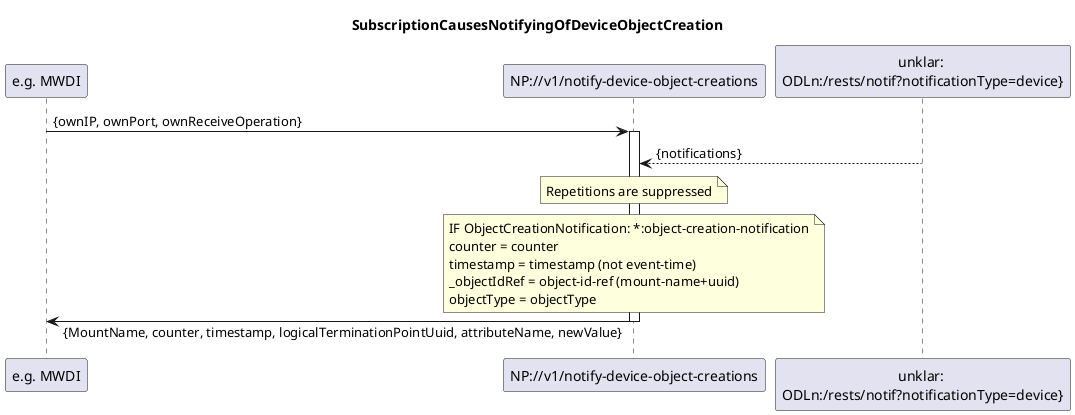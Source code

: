 @startuml is022_NotifyingOfDeviceObjectCreation
skinparam responseMessageBelowArrow true

title SubscriptionCausesNotifyingOfDeviceObjectCreation

participant "e.g. MWDI" as Subscriber
participant "NP://v1/notify-device-object-creations" as NP_notifyObjectCreation
participant "unklar: \nODLn:/rests/notif?notificationType=device}" as Device

Subscriber -> NP_notifyObjectCreation: {ownIP, ownPort, ownReceiveOperation}
activate NP_notifyObjectCreation

Device --> NP_notifyObjectCreation: {notifications}

note over NP_notifyObjectCreation
Repetitions are suppressed
end note

note over NP_notifyObjectCreation
IF ObjectCreationNotification: *:object-creation-notification
counter = counter
timestamp = timestamp (not event-time)
_objectIdRef = object-id-ref (mount-name+uuid)
objectType = objectType
end note

Subscriber <- NP_notifyObjectCreation: {MountName, counter, timestamp, logicalTerminationPointUuid, attributeName, newValue}

deactivate NP_notifyObjectCreation

@enduml

